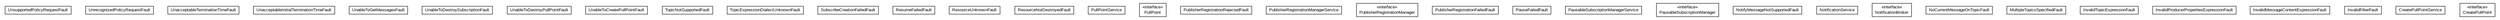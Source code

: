 #!/usr/local/bin/dot
#
# Class diagram 
# Generated by UMLGraph version R5_6-24-gf6e263 (http://www.umlgraph.org/)
#

digraph G {
	edge [fontname="arial",fontsize=10,labelfontname="arial",labelfontsize=10];
	node [fontname="arial",fontsize=10,shape=plaintext];
	nodesep=0.25;
	ranksep=0.5;
	// org.oasis_open.docs.wsn.brw_2.UnsupportedPolicyRequestFault
	c1136 [label=<<table title="org.oasis_open.docs.wsn.brw_2.UnsupportedPolicyRequestFault" border="0" cellborder="1" cellspacing="0" cellpadding="2" port="p" href="./UnsupportedPolicyRequestFault.html">
		<tr><td><table border="0" cellspacing="0" cellpadding="1">
<tr><td align="center" balign="center"> UnsupportedPolicyRequestFault </td></tr>
		</table></td></tr>
		</table>>, URL="./UnsupportedPolicyRequestFault.html", fontname="arial", fontcolor="black", fontsize=10.0];
	// org.oasis_open.docs.wsn.brw_2.UnrecognizedPolicyRequestFault
	c1137 [label=<<table title="org.oasis_open.docs.wsn.brw_2.UnrecognizedPolicyRequestFault" border="0" cellborder="1" cellspacing="0" cellpadding="2" port="p" href="./UnrecognizedPolicyRequestFault.html">
		<tr><td><table border="0" cellspacing="0" cellpadding="1">
<tr><td align="center" balign="center"> UnrecognizedPolicyRequestFault </td></tr>
		</table></td></tr>
		</table>>, URL="./UnrecognizedPolicyRequestFault.html", fontname="arial", fontcolor="black", fontsize=10.0];
	// org.oasis_open.docs.wsn.brw_2.UnacceptableTerminationTimeFault
	c1138 [label=<<table title="org.oasis_open.docs.wsn.brw_2.UnacceptableTerminationTimeFault" border="0" cellborder="1" cellspacing="0" cellpadding="2" port="p" href="./UnacceptableTerminationTimeFault.html">
		<tr><td><table border="0" cellspacing="0" cellpadding="1">
<tr><td align="center" balign="center"> UnacceptableTerminationTimeFault </td></tr>
		</table></td></tr>
		</table>>, URL="./UnacceptableTerminationTimeFault.html", fontname="arial", fontcolor="black", fontsize=10.0];
	// org.oasis_open.docs.wsn.brw_2.UnacceptableInitialTerminationTimeFault
	c1139 [label=<<table title="org.oasis_open.docs.wsn.brw_2.UnacceptableInitialTerminationTimeFault" border="0" cellborder="1" cellspacing="0" cellpadding="2" port="p" href="./UnacceptableInitialTerminationTimeFault.html">
		<tr><td><table border="0" cellspacing="0" cellpadding="1">
<tr><td align="center" balign="center"> UnacceptableInitialTerminationTimeFault </td></tr>
		</table></td></tr>
		</table>>, URL="./UnacceptableInitialTerminationTimeFault.html", fontname="arial", fontcolor="black", fontsize=10.0];
	// org.oasis_open.docs.wsn.brw_2.UnableToGetMessagesFault
	c1140 [label=<<table title="org.oasis_open.docs.wsn.brw_2.UnableToGetMessagesFault" border="0" cellborder="1" cellspacing="0" cellpadding="2" port="p" href="./UnableToGetMessagesFault.html">
		<tr><td><table border="0" cellspacing="0" cellpadding="1">
<tr><td align="center" balign="center"> UnableToGetMessagesFault </td></tr>
		</table></td></tr>
		</table>>, URL="./UnableToGetMessagesFault.html", fontname="arial", fontcolor="black", fontsize=10.0];
	// org.oasis_open.docs.wsn.brw_2.UnableToDestroySubscriptionFault
	c1141 [label=<<table title="org.oasis_open.docs.wsn.brw_2.UnableToDestroySubscriptionFault" border="0" cellborder="1" cellspacing="0" cellpadding="2" port="p" href="./UnableToDestroySubscriptionFault.html">
		<tr><td><table border="0" cellspacing="0" cellpadding="1">
<tr><td align="center" balign="center"> UnableToDestroySubscriptionFault </td></tr>
		</table></td></tr>
		</table>>, URL="./UnableToDestroySubscriptionFault.html", fontname="arial", fontcolor="black", fontsize=10.0];
	// org.oasis_open.docs.wsn.brw_2.UnableToDestroyPullPointFault
	c1142 [label=<<table title="org.oasis_open.docs.wsn.brw_2.UnableToDestroyPullPointFault" border="0" cellborder="1" cellspacing="0" cellpadding="2" port="p" href="./UnableToDestroyPullPointFault.html">
		<tr><td><table border="0" cellspacing="0" cellpadding="1">
<tr><td align="center" balign="center"> UnableToDestroyPullPointFault </td></tr>
		</table></td></tr>
		</table>>, URL="./UnableToDestroyPullPointFault.html", fontname="arial", fontcolor="black", fontsize=10.0];
	// org.oasis_open.docs.wsn.brw_2.UnableToCreatePullPointFault
	c1143 [label=<<table title="org.oasis_open.docs.wsn.brw_2.UnableToCreatePullPointFault" border="0" cellborder="1" cellspacing="0" cellpadding="2" port="p" href="./UnableToCreatePullPointFault.html">
		<tr><td><table border="0" cellspacing="0" cellpadding="1">
<tr><td align="center" balign="center"> UnableToCreatePullPointFault </td></tr>
		</table></td></tr>
		</table>>, URL="./UnableToCreatePullPointFault.html", fontname="arial", fontcolor="black", fontsize=10.0];
	// org.oasis_open.docs.wsn.brw_2.TopicNotSupportedFault
	c1144 [label=<<table title="org.oasis_open.docs.wsn.brw_2.TopicNotSupportedFault" border="0" cellborder="1" cellspacing="0" cellpadding="2" port="p" href="./TopicNotSupportedFault.html">
		<tr><td><table border="0" cellspacing="0" cellpadding="1">
<tr><td align="center" balign="center"> TopicNotSupportedFault </td></tr>
		</table></td></tr>
		</table>>, URL="./TopicNotSupportedFault.html", fontname="arial", fontcolor="black", fontsize=10.0];
	// org.oasis_open.docs.wsn.brw_2.TopicExpressionDialectUnknownFault
	c1145 [label=<<table title="org.oasis_open.docs.wsn.brw_2.TopicExpressionDialectUnknownFault" border="0" cellborder="1" cellspacing="0" cellpadding="2" port="p" href="./TopicExpressionDialectUnknownFault.html">
		<tr><td><table border="0" cellspacing="0" cellpadding="1">
<tr><td align="center" balign="center"> TopicExpressionDialectUnknownFault </td></tr>
		</table></td></tr>
		</table>>, URL="./TopicExpressionDialectUnknownFault.html", fontname="arial", fontcolor="black", fontsize=10.0];
	// org.oasis_open.docs.wsn.brw_2.SubscribeCreationFailedFault
	c1146 [label=<<table title="org.oasis_open.docs.wsn.brw_2.SubscribeCreationFailedFault" border="0" cellborder="1" cellspacing="0" cellpadding="2" port="p" href="./SubscribeCreationFailedFault.html">
		<tr><td><table border="0" cellspacing="0" cellpadding="1">
<tr><td align="center" balign="center"> SubscribeCreationFailedFault </td></tr>
		</table></td></tr>
		</table>>, URL="./SubscribeCreationFailedFault.html", fontname="arial", fontcolor="black", fontsize=10.0];
	// org.oasis_open.docs.wsn.brw_2.ResumeFailedFault
	c1147 [label=<<table title="org.oasis_open.docs.wsn.brw_2.ResumeFailedFault" border="0" cellborder="1" cellspacing="0" cellpadding="2" port="p" href="./ResumeFailedFault.html">
		<tr><td><table border="0" cellspacing="0" cellpadding="1">
<tr><td align="center" balign="center"> ResumeFailedFault </td></tr>
		</table></td></tr>
		</table>>, URL="./ResumeFailedFault.html", fontname="arial", fontcolor="black", fontsize=10.0];
	// org.oasis_open.docs.wsn.brw_2.ResourceUnknownFault
	c1148 [label=<<table title="org.oasis_open.docs.wsn.brw_2.ResourceUnknownFault" border="0" cellborder="1" cellspacing="0" cellpadding="2" port="p" href="./ResourceUnknownFault.html">
		<tr><td><table border="0" cellspacing="0" cellpadding="1">
<tr><td align="center" balign="center"> ResourceUnknownFault </td></tr>
		</table></td></tr>
		</table>>, URL="./ResourceUnknownFault.html", fontname="arial", fontcolor="black", fontsize=10.0];
	// org.oasis_open.docs.wsn.brw_2.ResourceNotDestroyedFault
	c1149 [label=<<table title="org.oasis_open.docs.wsn.brw_2.ResourceNotDestroyedFault" border="0" cellborder="1" cellspacing="0" cellpadding="2" port="p" href="./ResourceNotDestroyedFault.html">
		<tr><td><table border="0" cellspacing="0" cellpadding="1">
<tr><td align="center" balign="center"> ResourceNotDestroyedFault </td></tr>
		</table></td></tr>
		</table>>, URL="./ResourceNotDestroyedFault.html", fontname="arial", fontcolor="black", fontsize=10.0];
	// org.oasis_open.docs.wsn.brw_2.PullPointService
	c1150 [label=<<table title="org.oasis_open.docs.wsn.brw_2.PullPointService" border="0" cellborder="1" cellspacing="0" cellpadding="2" port="p" href="./PullPointService.html">
		<tr><td><table border="0" cellspacing="0" cellpadding="1">
<tr><td align="center" balign="center"> PullPointService </td></tr>
		</table></td></tr>
		</table>>, URL="./PullPointService.html", fontname="arial", fontcolor="black", fontsize=10.0];
	// org.oasis_open.docs.wsn.brw_2.PullPoint
	c1151 [label=<<table title="org.oasis_open.docs.wsn.brw_2.PullPoint" border="0" cellborder="1" cellspacing="0" cellpadding="2" port="p" href="./PullPoint.html">
		<tr><td><table border="0" cellspacing="0" cellpadding="1">
<tr><td align="center" balign="center"> &#171;interface&#187; </td></tr>
<tr><td align="center" balign="center"> PullPoint </td></tr>
		</table></td></tr>
		</table>>, URL="./PullPoint.html", fontname="arial", fontcolor="black", fontsize=10.0];
	// org.oasis_open.docs.wsn.brw_2.PublisherRegistrationRejectedFault
	c1152 [label=<<table title="org.oasis_open.docs.wsn.brw_2.PublisherRegistrationRejectedFault" border="0" cellborder="1" cellspacing="0" cellpadding="2" port="p" href="./PublisherRegistrationRejectedFault.html">
		<tr><td><table border="0" cellspacing="0" cellpadding="1">
<tr><td align="center" balign="center"> PublisherRegistrationRejectedFault </td></tr>
		</table></td></tr>
		</table>>, URL="./PublisherRegistrationRejectedFault.html", fontname="arial", fontcolor="black", fontsize=10.0];
	// org.oasis_open.docs.wsn.brw_2.PublisherRegistrationManagerService
	c1153 [label=<<table title="org.oasis_open.docs.wsn.brw_2.PublisherRegistrationManagerService" border="0" cellborder="1" cellspacing="0" cellpadding="2" port="p" href="./PublisherRegistrationManagerService.html">
		<tr><td><table border="0" cellspacing="0" cellpadding="1">
<tr><td align="center" balign="center"> PublisherRegistrationManagerService </td></tr>
		</table></td></tr>
		</table>>, URL="./PublisherRegistrationManagerService.html", fontname="arial", fontcolor="black", fontsize=10.0];
	// org.oasis_open.docs.wsn.brw_2.PublisherRegistrationManager
	c1154 [label=<<table title="org.oasis_open.docs.wsn.brw_2.PublisherRegistrationManager" border="0" cellborder="1" cellspacing="0" cellpadding="2" port="p" href="./PublisherRegistrationManager.html">
		<tr><td><table border="0" cellspacing="0" cellpadding="1">
<tr><td align="center" balign="center"> &#171;interface&#187; </td></tr>
<tr><td align="center" balign="center"> PublisherRegistrationManager </td></tr>
		</table></td></tr>
		</table>>, URL="./PublisherRegistrationManager.html", fontname="arial", fontcolor="black", fontsize=10.0];
	// org.oasis_open.docs.wsn.brw_2.PublisherRegistrationFailedFault
	c1155 [label=<<table title="org.oasis_open.docs.wsn.brw_2.PublisherRegistrationFailedFault" border="0" cellborder="1" cellspacing="0" cellpadding="2" port="p" href="./PublisherRegistrationFailedFault.html">
		<tr><td><table border="0" cellspacing="0" cellpadding="1">
<tr><td align="center" balign="center"> PublisherRegistrationFailedFault </td></tr>
		</table></td></tr>
		</table>>, URL="./PublisherRegistrationFailedFault.html", fontname="arial", fontcolor="black", fontsize=10.0];
	// org.oasis_open.docs.wsn.brw_2.PauseFailedFault
	c1156 [label=<<table title="org.oasis_open.docs.wsn.brw_2.PauseFailedFault" border="0" cellborder="1" cellspacing="0" cellpadding="2" port="p" href="./PauseFailedFault.html">
		<tr><td><table border="0" cellspacing="0" cellpadding="1">
<tr><td align="center" balign="center"> PauseFailedFault </td></tr>
		</table></td></tr>
		</table>>, URL="./PauseFailedFault.html", fontname="arial", fontcolor="black", fontsize=10.0];
	// org.oasis_open.docs.wsn.brw_2.PausableSubscriptionManagerService
	c1157 [label=<<table title="org.oasis_open.docs.wsn.brw_2.PausableSubscriptionManagerService" border="0" cellborder="1" cellspacing="0" cellpadding="2" port="p" href="./PausableSubscriptionManagerService.html">
		<tr><td><table border="0" cellspacing="0" cellpadding="1">
<tr><td align="center" balign="center"> PausableSubscriptionManagerService </td></tr>
		</table></td></tr>
		</table>>, URL="./PausableSubscriptionManagerService.html", fontname="arial", fontcolor="black", fontsize=10.0];
	// org.oasis_open.docs.wsn.brw_2.PausableSubscriptionManager
	c1158 [label=<<table title="org.oasis_open.docs.wsn.brw_2.PausableSubscriptionManager" border="0" cellborder="1" cellspacing="0" cellpadding="2" port="p" href="./PausableSubscriptionManager.html">
		<tr><td><table border="0" cellspacing="0" cellpadding="1">
<tr><td align="center" balign="center"> &#171;interface&#187; </td></tr>
<tr><td align="center" balign="center"> PausableSubscriptionManager </td></tr>
		</table></td></tr>
		</table>>, URL="./PausableSubscriptionManager.html", fontname="arial", fontcolor="black", fontsize=10.0];
	// org.oasis_open.docs.wsn.brw_2.NotifyMessageNotSupportedFault
	c1159 [label=<<table title="org.oasis_open.docs.wsn.brw_2.NotifyMessageNotSupportedFault" border="0" cellborder="1" cellspacing="0" cellpadding="2" port="p" href="./NotifyMessageNotSupportedFault.html">
		<tr><td><table border="0" cellspacing="0" cellpadding="1">
<tr><td align="center" balign="center"> NotifyMessageNotSupportedFault </td></tr>
		</table></td></tr>
		</table>>, URL="./NotifyMessageNotSupportedFault.html", fontname="arial", fontcolor="black", fontsize=10.0];
	// org.oasis_open.docs.wsn.brw_2.NotificationService
	c1160 [label=<<table title="org.oasis_open.docs.wsn.brw_2.NotificationService" border="0" cellborder="1" cellspacing="0" cellpadding="2" port="p" href="./NotificationService.html">
		<tr><td><table border="0" cellspacing="0" cellpadding="1">
<tr><td align="center" balign="center"> NotificationService </td></tr>
		</table></td></tr>
		</table>>, URL="./NotificationService.html", fontname="arial", fontcolor="black", fontsize=10.0];
	// org.oasis_open.docs.wsn.brw_2.NotificationBroker
	c1161 [label=<<table title="org.oasis_open.docs.wsn.brw_2.NotificationBroker" border="0" cellborder="1" cellspacing="0" cellpadding="2" port="p" href="./NotificationBroker.html">
		<tr><td><table border="0" cellspacing="0" cellpadding="1">
<tr><td align="center" balign="center"> &#171;interface&#187; </td></tr>
<tr><td align="center" balign="center"> NotificationBroker </td></tr>
		</table></td></tr>
		</table>>, URL="./NotificationBroker.html", fontname="arial", fontcolor="black", fontsize=10.0];
	// org.oasis_open.docs.wsn.brw_2.NoCurrentMessageOnTopicFault
	c1162 [label=<<table title="org.oasis_open.docs.wsn.brw_2.NoCurrentMessageOnTopicFault" border="0" cellborder="1" cellspacing="0" cellpadding="2" port="p" href="./NoCurrentMessageOnTopicFault.html">
		<tr><td><table border="0" cellspacing="0" cellpadding="1">
<tr><td align="center" balign="center"> NoCurrentMessageOnTopicFault </td></tr>
		</table></td></tr>
		</table>>, URL="./NoCurrentMessageOnTopicFault.html", fontname="arial", fontcolor="black", fontsize=10.0];
	// org.oasis_open.docs.wsn.brw_2.MultipleTopicsSpecifiedFault
	c1163 [label=<<table title="org.oasis_open.docs.wsn.brw_2.MultipleTopicsSpecifiedFault" border="0" cellborder="1" cellspacing="0" cellpadding="2" port="p" href="./MultipleTopicsSpecifiedFault.html">
		<tr><td><table border="0" cellspacing="0" cellpadding="1">
<tr><td align="center" balign="center"> MultipleTopicsSpecifiedFault </td></tr>
		</table></td></tr>
		</table>>, URL="./MultipleTopicsSpecifiedFault.html", fontname="arial", fontcolor="black", fontsize=10.0];
	// org.oasis_open.docs.wsn.brw_2.InvalidTopicExpressionFault
	c1164 [label=<<table title="org.oasis_open.docs.wsn.brw_2.InvalidTopicExpressionFault" border="0" cellborder="1" cellspacing="0" cellpadding="2" port="p" href="./InvalidTopicExpressionFault.html">
		<tr><td><table border="0" cellspacing="0" cellpadding="1">
<tr><td align="center" balign="center"> InvalidTopicExpressionFault </td></tr>
		</table></td></tr>
		</table>>, URL="./InvalidTopicExpressionFault.html", fontname="arial", fontcolor="black", fontsize=10.0];
	// org.oasis_open.docs.wsn.brw_2.InvalidProducerPropertiesExpressionFault
	c1165 [label=<<table title="org.oasis_open.docs.wsn.brw_2.InvalidProducerPropertiesExpressionFault" border="0" cellborder="1" cellspacing="0" cellpadding="2" port="p" href="./InvalidProducerPropertiesExpressionFault.html">
		<tr><td><table border="0" cellspacing="0" cellpadding="1">
<tr><td align="center" balign="center"> InvalidProducerPropertiesExpressionFault </td></tr>
		</table></td></tr>
		</table>>, URL="./InvalidProducerPropertiesExpressionFault.html", fontname="arial", fontcolor="black", fontsize=10.0];
	// org.oasis_open.docs.wsn.brw_2.InvalidMessageContentExpressionFault
	c1166 [label=<<table title="org.oasis_open.docs.wsn.brw_2.InvalidMessageContentExpressionFault" border="0" cellborder="1" cellspacing="0" cellpadding="2" port="p" href="./InvalidMessageContentExpressionFault.html">
		<tr><td><table border="0" cellspacing="0" cellpadding="1">
<tr><td align="center" balign="center"> InvalidMessageContentExpressionFault </td></tr>
		</table></td></tr>
		</table>>, URL="./InvalidMessageContentExpressionFault.html", fontname="arial", fontcolor="black", fontsize=10.0];
	// org.oasis_open.docs.wsn.brw_2.InvalidFilterFault
	c1167 [label=<<table title="org.oasis_open.docs.wsn.brw_2.InvalidFilterFault" border="0" cellborder="1" cellspacing="0" cellpadding="2" port="p" href="./InvalidFilterFault.html">
		<tr><td><table border="0" cellspacing="0" cellpadding="1">
<tr><td align="center" balign="center"> InvalidFilterFault </td></tr>
		</table></td></tr>
		</table>>, URL="./InvalidFilterFault.html", fontname="arial", fontcolor="black", fontsize=10.0];
	// org.oasis_open.docs.wsn.brw_2.CreatePullPointService
	c1168 [label=<<table title="org.oasis_open.docs.wsn.brw_2.CreatePullPointService" border="0" cellborder="1" cellspacing="0" cellpadding="2" port="p" href="./CreatePullPointService.html">
		<tr><td><table border="0" cellspacing="0" cellpadding="1">
<tr><td align="center" balign="center"> CreatePullPointService </td></tr>
		</table></td></tr>
		</table>>, URL="./CreatePullPointService.html", fontname="arial", fontcolor="black", fontsize=10.0];
	// org.oasis_open.docs.wsn.brw_2.CreatePullPoint
	c1169 [label=<<table title="org.oasis_open.docs.wsn.brw_2.CreatePullPoint" border="0" cellborder="1" cellspacing="0" cellpadding="2" port="p" href="./CreatePullPoint.html">
		<tr><td><table border="0" cellspacing="0" cellpadding="1">
<tr><td align="center" balign="center"> &#171;interface&#187; </td></tr>
<tr><td align="center" balign="center"> CreatePullPoint </td></tr>
		</table></td></tr>
		</table>>, URL="./CreatePullPoint.html", fontname="arial", fontcolor="black", fontsize=10.0];
}

